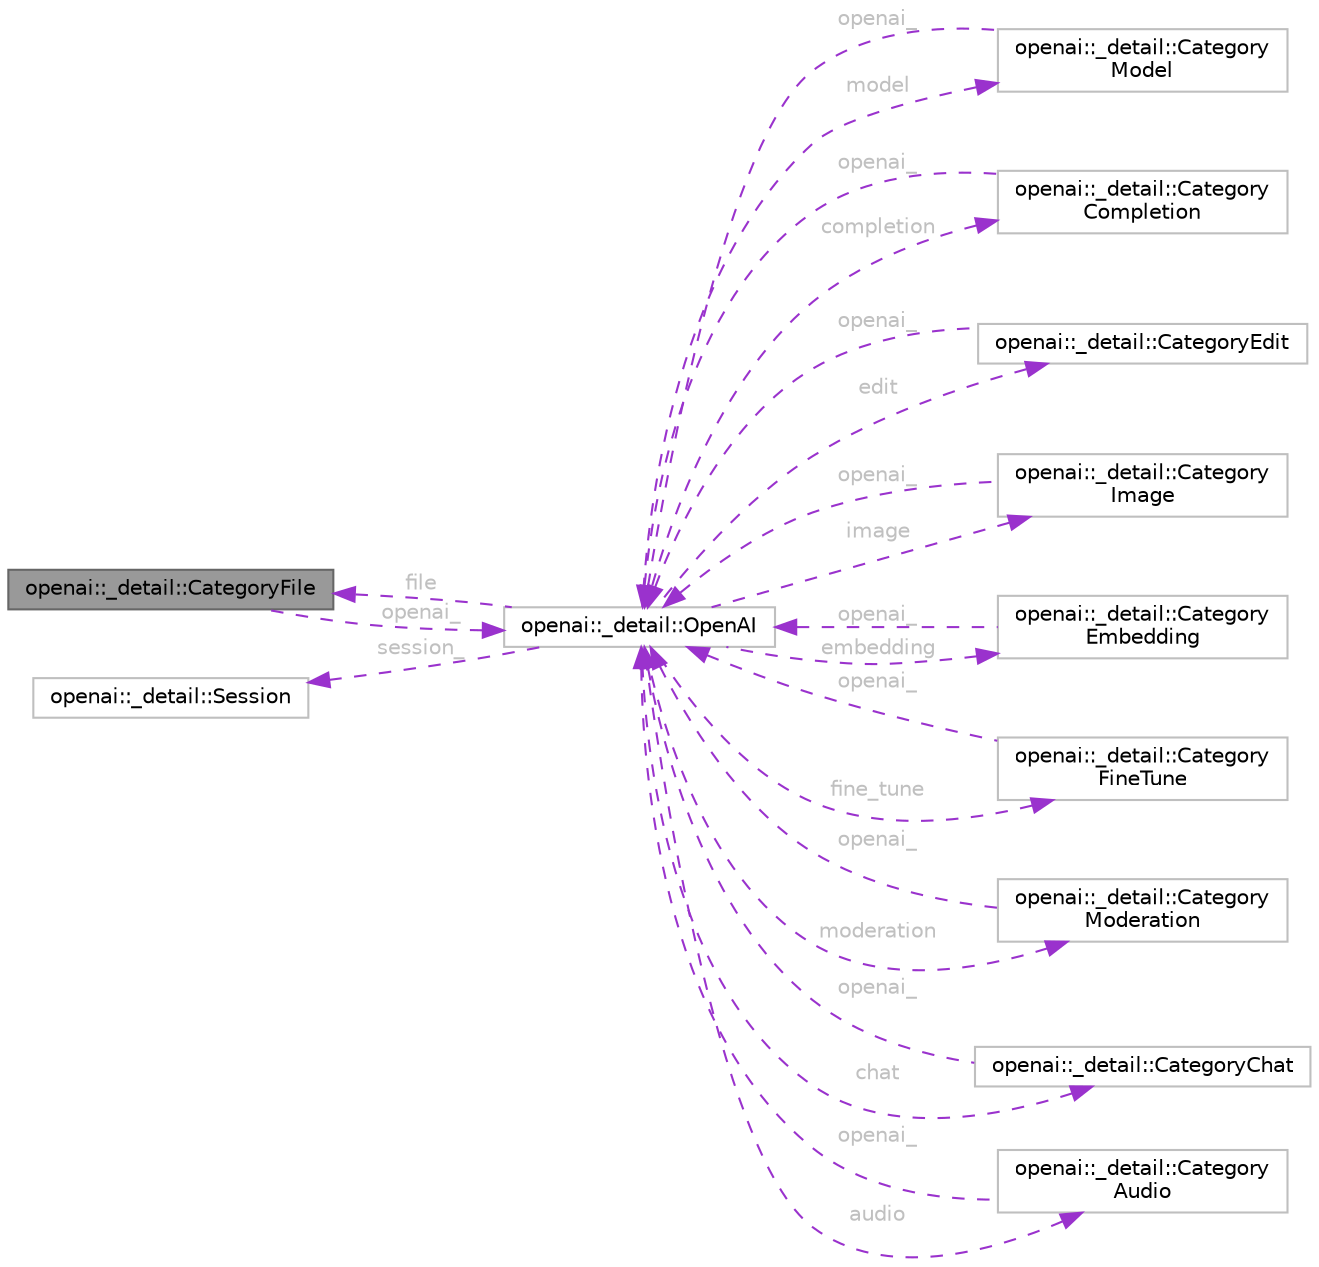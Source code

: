 digraph "openai::_detail::CategoryFile"
{
 // INTERACTIVE_SVG=YES
 // LATEX_PDF_SIZE
  bgcolor="transparent";
  edge [fontname=Helvetica,fontsize=10,labelfontname=Helvetica,labelfontsize=10];
  node [fontname=Helvetica,fontsize=10,shape=box,height=0.2,width=0.4];
  rankdir="LR";
  Node1 [id="Node000001",label="openai::_detail::CategoryFile",height=0.2,width=0.4,color="gray40", fillcolor="grey60", style="filled", fontcolor="black",tooltip=" "];
  Node2 -> Node1 [id="edge22_Node000001_Node000002",dir="back",color="darkorchid3",style="dashed",tooltip=" ",label=" openai_",fontcolor="grey" ];
  Node2 [id="Node000002",label="openai::_detail::OpenAI",height=0.2,width=0.4,color="grey75", fillcolor="white", style="filled",URL="$classopenai_1_1__detail_1_1_open_a_i.html",tooltip=" "];
  Node3 -> Node2 [id="edge23_Node000002_Node000003",dir="back",color="darkorchid3",style="dashed",tooltip=" ",label=" model",fontcolor="grey" ];
  Node3 [id="Node000003",label="openai::_detail::Category\lModel",height=0.2,width=0.4,color="grey75", fillcolor="white", style="filled",URL="$structopenai_1_1__detail_1_1_category_model.html",tooltip=" "];
  Node2 -> Node3 [id="edge24_Node000003_Node000002",dir="back",color="darkorchid3",style="dashed",tooltip=" ",label=" openai_",fontcolor="grey" ];
  Node4 -> Node2 [id="edge25_Node000002_Node000004",dir="back",color="darkorchid3",style="dashed",tooltip=" ",label=" completion",fontcolor="grey" ];
  Node4 [id="Node000004",label="openai::_detail::Category\lCompletion",height=0.2,width=0.4,color="grey75", fillcolor="white", style="filled",URL="$structopenai_1_1__detail_1_1_category_completion.html",tooltip=" "];
  Node2 -> Node4 [id="edge26_Node000004_Node000002",dir="back",color="darkorchid3",style="dashed",tooltip=" ",label=" openai_",fontcolor="grey" ];
  Node5 -> Node2 [id="edge27_Node000002_Node000005",dir="back",color="darkorchid3",style="dashed",tooltip=" ",label=" edit",fontcolor="grey" ];
  Node5 [id="Node000005",label="openai::_detail::CategoryEdit",height=0.2,width=0.4,color="grey75", fillcolor="white", style="filled",URL="$structopenai_1_1__detail_1_1_category_edit.html",tooltip=" "];
  Node2 -> Node5 [id="edge28_Node000005_Node000002",dir="back",color="darkorchid3",style="dashed",tooltip=" ",label=" openai_",fontcolor="grey" ];
  Node6 -> Node2 [id="edge29_Node000002_Node000006",dir="back",color="darkorchid3",style="dashed",tooltip=" ",label=" image",fontcolor="grey" ];
  Node6 [id="Node000006",label="openai::_detail::Category\lImage",height=0.2,width=0.4,color="grey75", fillcolor="white", style="filled",URL="$structopenai_1_1__detail_1_1_category_image.html",tooltip=" "];
  Node2 -> Node6 [id="edge30_Node000006_Node000002",dir="back",color="darkorchid3",style="dashed",tooltip=" ",label=" openai_",fontcolor="grey" ];
  Node7 -> Node2 [id="edge31_Node000002_Node000007",dir="back",color="darkorchid3",style="dashed",tooltip=" ",label=" embedding",fontcolor="grey" ];
  Node7 [id="Node000007",label="openai::_detail::Category\lEmbedding",height=0.2,width=0.4,color="grey75", fillcolor="white", style="filled",URL="$structopenai_1_1__detail_1_1_category_embedding.html",tooltip=" "];
  Node2 -> Node7 [id="edge32_Node000007_Node000002",dir="back",color="darkorchid3",style="dashed",tooltip=" ",label=" openai_",fontcolor="grey" ];
  Node1 -> Node2 [id="edge33_Node000002_Node000001",dir="back",color="darkorchid3",style="dashed",tooltip=" ",label=" file",fontcolor="grey" ];
  Node8 -> Node2 [id="edge34_Node000002_Node000008",dir="back",color="darkorchid3",style="dashed",tooltip=" ",label=" fine_tune",fontcolor="grey" ];
  Node8 [id="Node000008",label="openai::_detail::Category\lFineTune",height=0.2,width=0.4,color="grey75", fillcolor="white", style="filled",URL="$structopenai_1_1__detail_1_1_category_fine_tune.html",tooltip=" "];
  Node2 -> Node8 [id="edge35_Node000008_Node000002",dir="back",color="darkorchid3",style="dashed",tooltip=" ",label=" openai_",fontcolor="grey" ];
  Node9 -> Node2 [id="edge36_Node000002_Node000009",dir="back",color="darkorchid3",style="dashed",tooltip=" ",label=" moderation",fontcolor="grey" ];
  Node9 [id="Node000009",label="openai::_detail::Category\lModeration",height=0.2,width=0.4,color="grey75", fillcolor="white", style="filled",URL="$structopenai_1_1__detail_1_1_category_moderation.html",tooltip=" "];
  Node2 -> Node9 [id="edge37_Node000009_Node000002",dir="back",color="darkorchid3",style="dashed",tooltip=" ",label=" openai_",fontcolor="grey" ];
  Node10 -> Node2 [id="edge38_Node000002_Node000010",dir="back",color="darkorchid3",style="dashed",tooltip=" ",label=" chat",fontcolor="grey" ];
  Node10 [id="Node000010",label="openai::_detail::CategoryChat",height=0.2,width=0.4,color="grey75", fillcolor="white", style="filled",URL="$structopenai_1_1__detail_1_1_category_chat.html",tooltip=" "];
  Node2 -> Node10 [id="edge39_Node000010_Node000002",dir="back",color="darkorchid3",style="dashed",tooltip=" ",label=" openai_",fontcolor="grey" ];
  Node11 -> Node2 [id="edge40_Node000002_Node000011",dir="back",color="darkorchid3",style="dashed",tooltip=" ",label=" audio",fontcolor="grey" ];
  Node11 [id="Node000011",label="openai::_detail::Category\lAudio",height=0.2,width=0.4,color="grey75", fillcolor="white", style="filled",URL="$structopenai_1_1__detail_1_1_category_audio.html",tooltip=" "];
  Node2 -> Node11 [id="edge41_Node000011_Node000002",dir="back",color="darkorchid3",style="dashed",tooltip=" ",label=" openai_",fontcolor="grey" ];
  Node12 -> Node2 [id="edge42_Node000002_Node000012",dir="back",color="darkorchid3",style="dashed",tooltip=" ",label=" session_",fontcolor="grey" ];
  Node12 [id="Node000012",label="openai::_detail::Session",height=0.2,width=0.4,color="grey75", fillcolor="white", style="filled",URL="$classopenai_1_1__detail_1_1_session.html",tooltip=" "];
}
